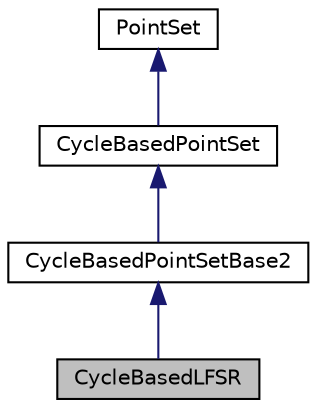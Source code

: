 digraph "CycleBasedLFSR"
{
 // INTERACTIVE_SVG=YES
  bgcolor="transparent";
  edge [fontname="Helvetica",fontsize="10",labelfontname="Helvetica",labelfontsize="10"];
  node [fontname="Helvetica",fontsize="10",shape=record];
  Node0 [label="CycleBasedLFSR",height=0.2,width=0.4,color="black", fillcolor="grey75", style="filled", fontcolor="black"];
  Node1 -> Node0 [dir="back",color="midnightblue",fontsize="10",style="solid",fontname="Helvetica"];
  Node1 [label="CycleBasedPointSetBase2",height=0.2,width=0.4,color="black",URL="$de/d58/classumontreal_1_1ssj_1_1hups_1_1CycleBasedPointSetBase2.html",tooltip="Similar to CycleBasedPointSet, except that the successive values in the cycles are stored as integers..."];
  Node2 -> Node1 [dir="back",color="midnightblue",fontsize="10",style="solid",fontname="Helvetica"];
  Node2 [label="CycleBasedPointSet",height=0.2,width=0.4,color="black",URL="$d4/d45/classumontreal_1_1ssj_1_1hups_1_1CycleBasedPointSet.html",tooltip="This abstract class provides the basic structures for storing and manipulating a point set defined by..."];
  Node3 -> Node2 [dir="back",color="midnightblue",fontsize="10",style="solid",fontname="Helvetica"];
  Node3 [label="PointSet",height=0.2,width=0.4,color="black",URL="$d8/d10/classumontreal_1_1ssj_1_1hups_1_1PointSet.html",tooltip="This abstract class represents a general point set. "];
}
